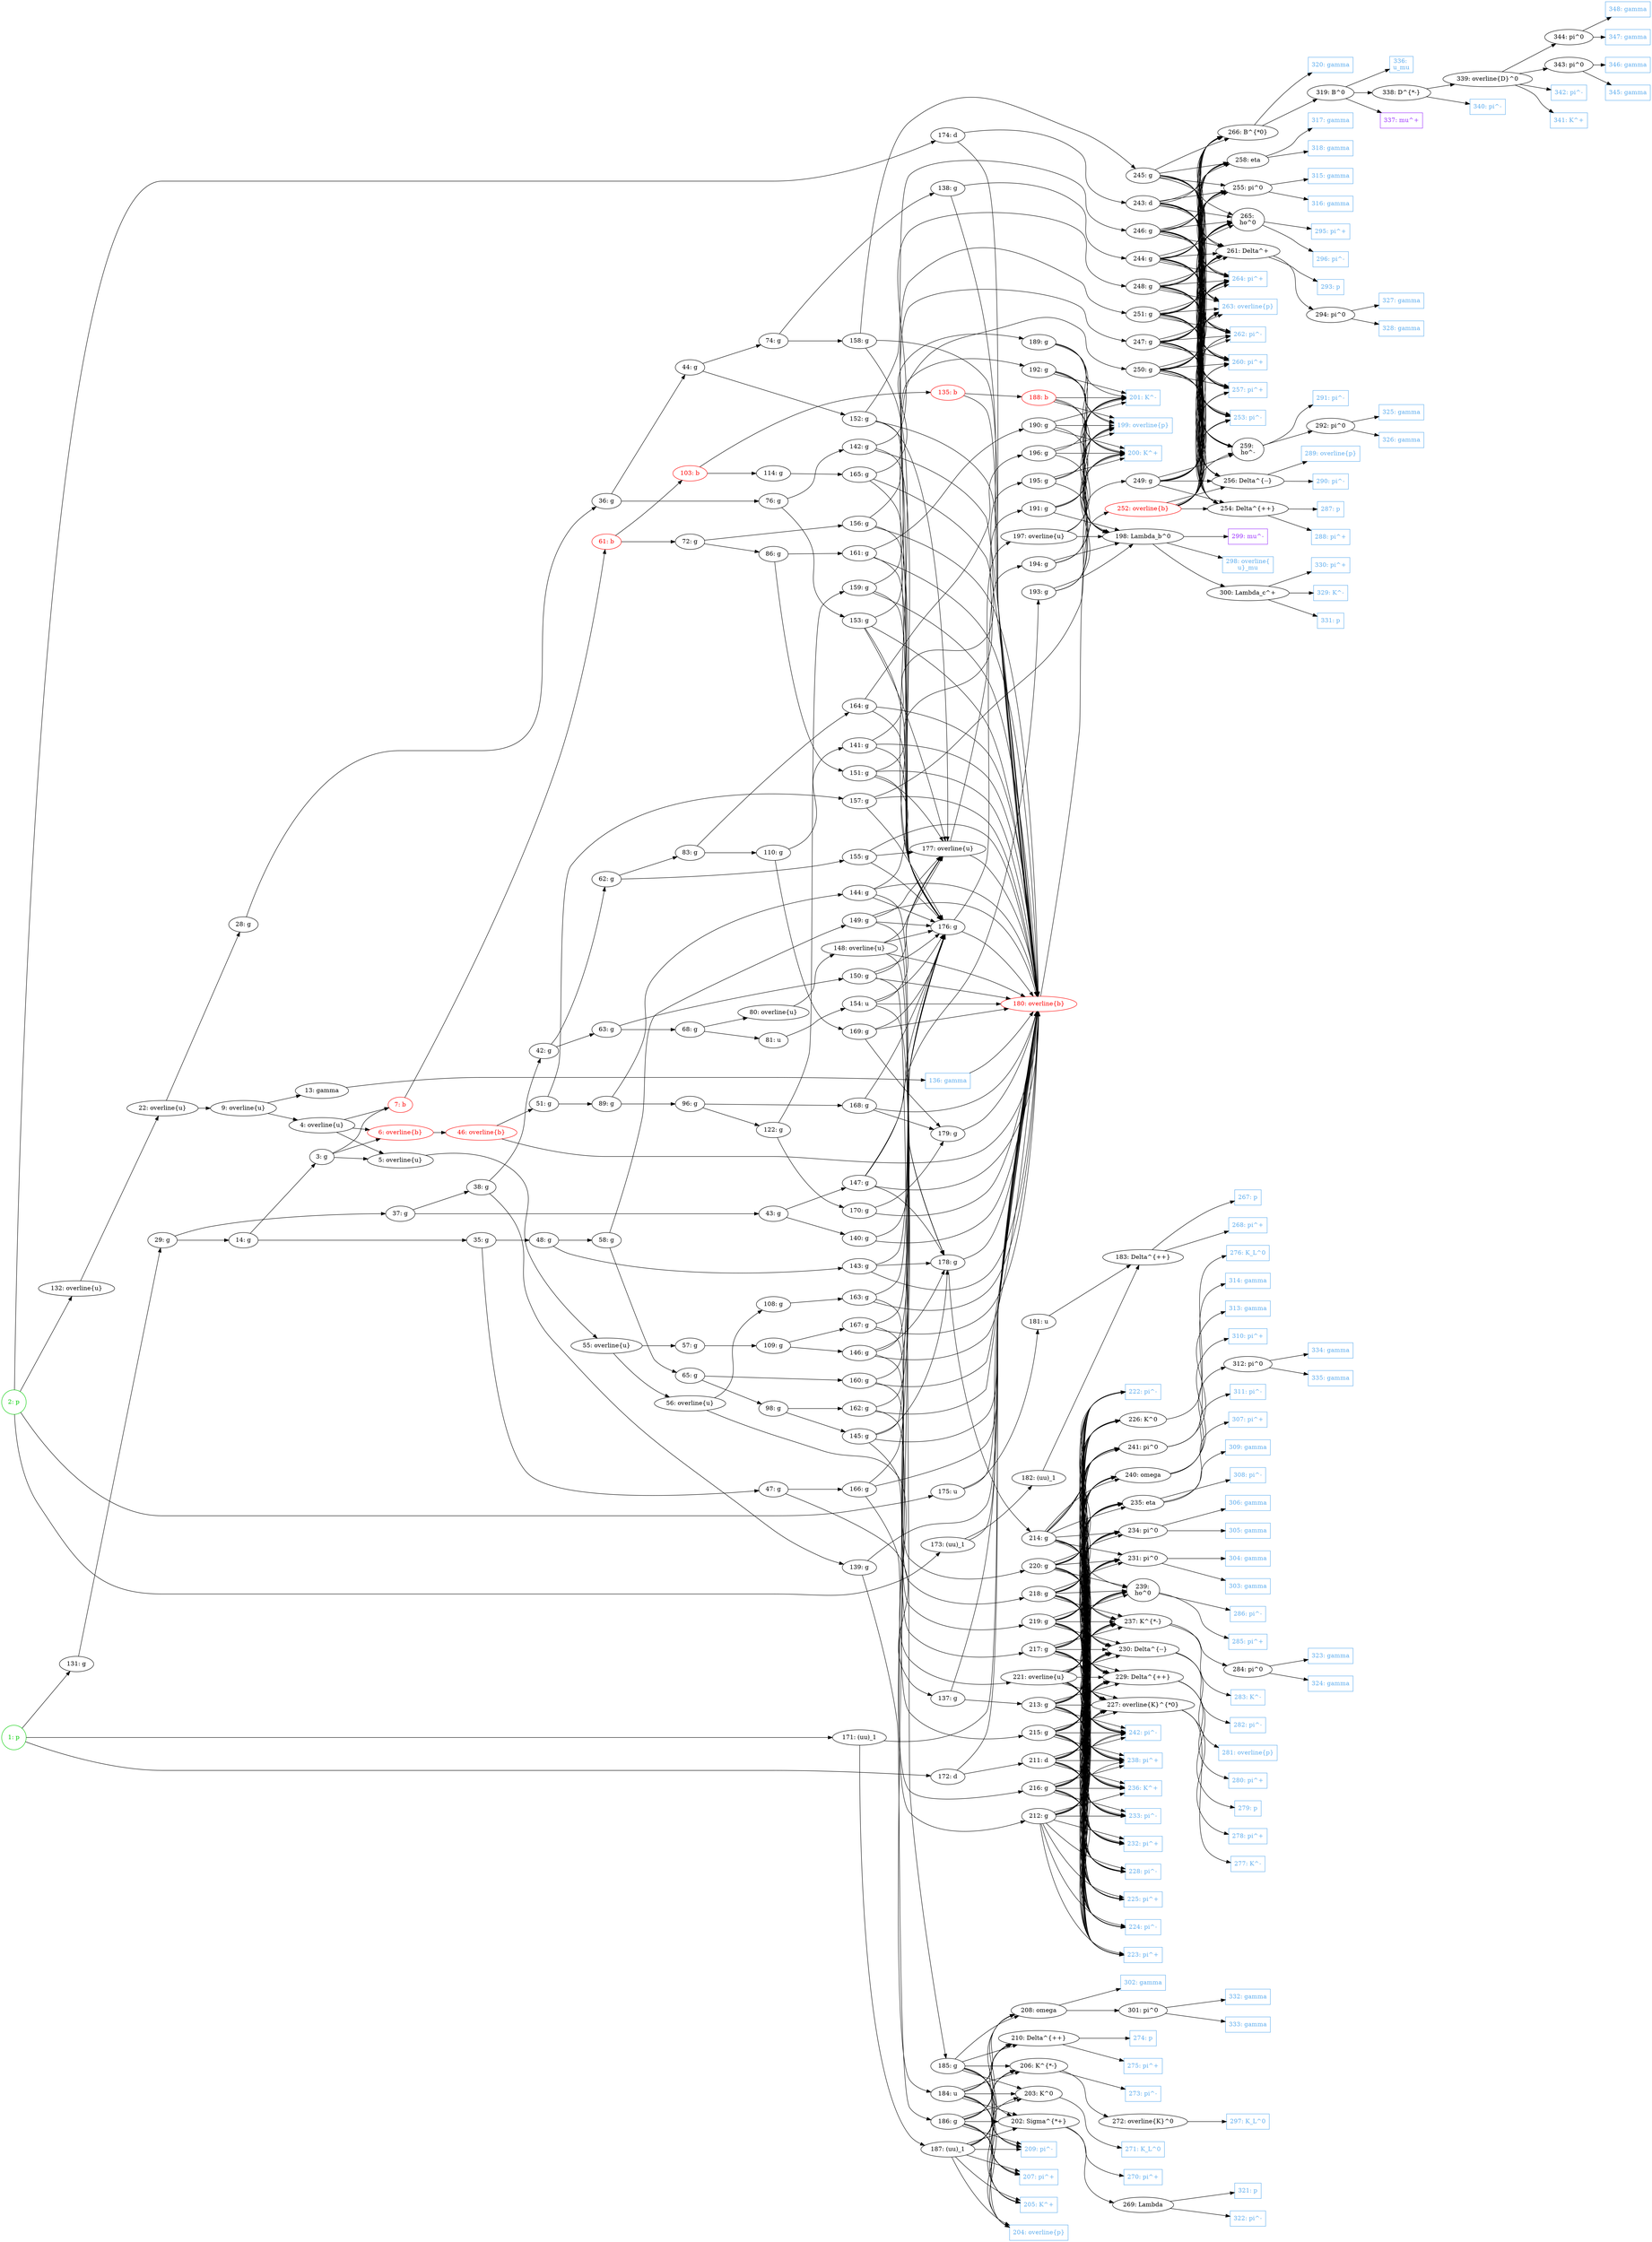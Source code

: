 digraph g {
	rankdir=RL;
	ranksep=0.4
	nodesep=0.4
	// Options just for dot2tex:
	d2tdocpreamble="\usetikzlibrary{decorations.pathmorphing,fit,backgrounds,positioning,calc,decorations.markings}"
	d2tfigpreamble="\tikzset{ 
	every node/.style={circle,draw=black}
	}"
	texmode="math"
	d2tgraphstyle="very thick,scale=0.7,transform shape,execute at end picture={
	% Time arrows
	\draw [->,line width=4bp,arrows={-latex[scale=3]}] ($(current bounding box.north)!0.07!(current bounding box.west)$) -- ($(current bounding box.north)!0.07!(current bounding box.east)$) node [midway,above,label=\Huge \textsc{Time}] {};
	\draw [->,line width=4bp,arrows={-latex[scale=3]}] ($(current bounding box.south)!0.07!(current bounding box.west)$) -- ($(current bounding box.south)!0.07!(current bounding box.east)$) node [midway,above,label=\Huge \textsc{Time}] {};
	}"
	d2tfigpostamble="	% Various regions to highlight
	\begin{scope}[on background layer]
		% Highlight hard process node(s)
		\node[scale=1.42857142857,fill=blue!30,inner sep=20bp,label=above:\Large \textsc{Hard Interaction},fit=(3) (4) (5)]{};
	\end{scope}"
    348 -> { 344 } [dir="back"]
    348 [label="348: \gamma", texlbl="\Large $\gamma$", color="SteelBlue2", fillcolor="SteelBlue2", shape="box", fontcolor="SteelBlue2"] 
    347 -> { 344 } [dir="back"]
    347 [label="347: \gamma", texlbl="\Large $\gamma$", color="SteelBlue2", fillcolor="SteelBlue2", shape="box", fontcolor="SteelBlue2"] 
    346 -> { 343 } [dir="back"]
    346 [label="346: \gamma", texlbl="\Large $\gamma$", color="SteelBlue2", fillcolor="SteelBlue2", shape="box", fontcolor="SteelBlue2"] 
    345 -> { 343 } [dir="back"]
    345 [label="345: \gamma", texlbl="\Large $\gamma$", color="SteelBlue2", fillcolor="SteelBlue2", shape="box", fontcolor="SteelBlue2"] 
    344 -> { 339 } [dir="back"]
    344 [label="344: \pi^0", texlbl="\Large $\pi^0$", color="", fillcolor="", shape="", fontcolor=""] 
    343 -> { 339 } [dir="back"]
    343 [label="343: \pi^0", texlbl="\Large $\pi^0$", color="", fillcolor="", shape="", fontcolor=""] 
    342 -> { 339 } [dir="back"]
    342 [label="342: \pi^-", texlbl="\Large $\pi^-$", color="SteelBlue2", fillcolor="SteelBlue2", shape="box", fontcolor="SteelBlue2"] 
    341 -> { 339 } [dir="back"]
    341 [label="341: K^+", texlbl="\Large $K^+$", color="SteelBlue2", fillcolor="SteelBlue2", shape="box", fontcolor="SteelBlue2"] 
    340 -> { 338 } [dir="back"]
    340 [label="340: \pi^-", texlbl="\Large $\pi^-$", color="SteelBlue2", fillcolor="SteelBlue2", shape="box", fontcolor="SteelBlue2"] 
    339 -> { 338 } [dir="back"]
    339 [label="339: \overline{D}^0", texlbl="\Large $\overline{D}^0$", color="", fillcolor="", shape="", fontcolor=""] 
    338 -> { 319 } [dir="back"]
    338 [label="338: D^{*-}", texlbl="\Large $D^{*-}$", color="", fillcolor="", shape="", fontcolor=""] 
    337 -> { 319 } [dir="back"]
    337 [label="337: \mu^+", texlbl="\Large $\mu^+$", color="Purple1", fillcolor="Purple1", shape="box", fontcolor="Purple1"] 
    336 -> { 319 } [dir="back"]
    336 [label="336: \nu_\mu", texlbl="\Large $\nu_\mu$", color="SteelBlue2", fillcolor="SteelBlue2", shape="box", fontcolor="SteelBlue2"] 
    335 -> { 312 } [dir="back"]
    335 [label="335: \gamma", texlbl="\Large $\gamma$", color="SteelBlue2", fillcolor="SteelBlue2", shape="box", fontcolor="SteelBlue2"] 
    334 -> { 312 } [dir="back"]
    334 [label="334: \gamma", texlbl="\Large $\gamma$", color="SteelBlue2", fillcolor="SteelBlue2", shape="box", fontcolor="SteelBlue2"] 
    333 -> { 301 } [dir="back"]
    333 [label="333: \gamma", texlbl="\Large $\gamma$", color="SteelBlue2", fillcolor="SteelBlue2", shape="box", fontcolor="SteelBlue2"] 
    332 -> { 301 } [dir="back"]
    332 [label="332: \gamma", texlbl="\Large $\gamma$", color="SteelBlue2", fillcolor="SteelBlue2", shape="box", fontcolor="SteelBlue2"] 
    331 -> { 300 } [dir="back"]
    331 [label="331: p", texlbl="\Large $p$", color="SteelBlue2", fillcolor="SteelBlue2", shape="box", fontcolor="SteelBlue2"] 
    330 -> { 300 } [dir="back"]
    330 [label="330: \pi^+", texlbl="\Large $\pi^+$", color="SteelBlue2", fillcolor="SteelBlue2", shape="box", fontcolor="SteelBlue2"] 
    329 -> { 300 } [dir="back"]
    329 [label="329: K^-", texlbl="\Large $K^-$", color="SteelBlue2", fillcolor="SteelBlue2", shape="box", fontcolor="SteelBlue2"] 
    328 -> { 294 } [dir="back"]
    328 [label="328: \gamma", texlbl="\Large $\gamma$", color="SteelBlue2", fillcolor="SteelBlue2", shape="box", fontcolor="SteelBlue2"] 
    327 -> { 294 } [dir="back"]
    327 [label="327: \gamma", texlbl="\Large $\gamma$", color="SteelBlue2", fillcolor="SteelBlue2", shape="box", fontcolor="SteelBlue2"] 
    326 -> { 292 } [dir="back"]
    326 [label="326: \gamma", texlbl="\Large $\gamma$", color="SteelBlue2", fillcolor="SteelBlue2", shape="box", fontcolor="SteelBlue2"] 
    325 -> { 292 } [dir="back"]
    325 [label="325: \gamma", texlbl="\Large $\gamma$", color="SteelBlue2", fillcolor="SteelBlue2", shape="box", fontcolor="SteelBlue2"] 
    324 -> { 284 } [dir="back"]
    324 [label="324: \gamma", texlbl="\Large $\gamma$", color="SteelBlue2", fillcolor="SteelBlue2", shape="box", fontcolor="SteelBlue2"] 
    323 -> { 284 } [dir="back"]
    323 [label="323: \gamma", texlbl="\Large $\gamma$", color="SteelBlue2", fillcolor="SteelBlue2", shape="box", fontcolor="SteelBlue2"] 
    322 -> { 269 } [dir="back"]
    322 [label="322: \pi^-", texlbl="\Large $\pi^-$", color="SteelBlue2", fillcolor="SteelBlue2", shape="box", fontcolor="SteelBlue2"] 
    321 -> { 269 } [dir="back"]
    321 [label="321: p", texlbl="\Large $p$", color="SteelBlue2", fillcolor="SteelBlue2", shape="box", fontcolor="SteelBlue2"] 
    320 -> { 266 } [dir="back"]
    320 [label="320: \gamma", texlbl="\Large $\gamma$", color="SteelBlue2", fillcolor="SteelBlue2", shape="box", fontcolor="SteelBlue2"] 
    319 -> { 266 } [dir="back"]
    319 [label="319: B^0", texlbl="\Large $B^0$", color="", fillcolor="", shape="", fontcolor=""] 
    318 -> { 258 } [dir="back"]
    318 [label="318: \gamma", texlbl="\Large $\gamma$", color="SteelBlue2", fillcolor="SteelBlue2", shape="box", fontcolor="SteelBlue2"] 
    317 -> { 258 } [dir="back"]
    317 [label="317: \gamma", texlbl="\Large $\gamma$", color="SteelBlue2", fillcolor="SteelBlue2", shape="box", fontcolor="SteelBlue2"] 
    316 -> { 255 } [dir="back"]
    316 [label="316: \gamma", texlbl="\Large $\gamma$", color="SteelBlue2", fillcolor="SteelBlue2", shape="box", fontcolor="SteelBlue2"] 
    315 -> { 255 } [dir="back"]
    315 [label="315: \gamma", texlbl="\Large $\gamma$", color="SteelBlue2", fillcolor="SteelBlue2", shape="box", fontcolor="SteelBlue2"] 
    314 -> { 241 } [dir="back"]
    314 [label="314: \gamma", texlbl="\Large $\gamma$", color="SteelBlue2", fillcolor="SteelBlue2", shape="box", fontcolor="SteelBlue2"] 
    313 -> { 241 } [dir="back"]
    313 [label="313: \gamma", texlbl="\Large $\gamma$", color="SteelBlue2", fillcolor="SteelBlue2", shape="box", fontcolor="SteelBlue2"] 
    312 -> { 240 } [dir="back"]
    312 [label="312: \pi^0", texlbl="\Large $\pi^0$", color="", fillcolor="", shape="", fontcolor=""] 
    311 -> { 240 } [dir="back"]
    311 [label="311: \pi^-", texlbl="\Large $\pi^-$", color="SteelBlue2", fillcolor="SteelBlue2", shape="box", fontcolor="SteelBlue2"] 
    310 -> { 240 } [dir="back"]
    310 [label="310: \pi^+", texlbl="\Large $\pi^+$", color="SteelBlue2", fillcolor="SteelBlue2", shape="box", fontcolor="SteelBlue2"] 
    309 -> { 235 } [dir="back"]
    309 [label="309: \gamma", texlbl="\Large $\gamma$", color="SteelBlue2", fillcolor="SteelBlue2", shape="box", fontcolor="SteelBlue2"] 
    308 -> { 235 } [dir="back"]
    308 [label="308: \pi^-", texlbl="\Large $\pi^-$", color="SteelBlue2", fillcolor="SteelBlue2", shape="box", fontcolor="SteelBlue2"] 
    307 -> { 235 } [dir="back"]
    307 [label="307: \pi^+", texlbl="\Large $\pi^+$", color="SteelBlue2", fillcolor="SteelBlue2", shape="box", fontcolor="SteelBlue2"] 
    306 -> { 234 } [dir="back"]
    306 [label="306: \gamma", texlbl="\Large $\gamma$", color="SteelBlue2", fillcolor="SteelBlue2", shape="box", fontcolor="SteelBlue2"] 
    305 -> { 234 } [dir="back"]
    305 [label="305: \gamma", texlbl="\Large $\gamma$", color="SteelBlue2", fillcolor="SteelBlue2", shape="box", fontcolor="SteelBlue2"] 
    304 -> { 231 } [dir="back"]
    304 [label="304: \gamma", texlbl="\Large $\gamma$", color="SteelBlue2", fillcolor="SteelBlue2", shape="box", fontcolor="SteelBlue2"] 
    303 -> { 231 } [dir="back"]
    303 [label="303: \gamma", texlbl="\Large $\gamma$", color="SteelBlue2", fillcolor="SteelBlue2", shape="box", fontcolor="SteelBlue2"] 
    302 -> { 208 } [dir="back"]
    302 [label="302: \gamma", texlbl="\Large $\gamma$", color="SteelBlue2", fillcolor="SteelBlue2", shape="box", fontcolor="SteelBlue2"] 
    301 -> { 208 } [dir="back"]
    301 [label="301: \pi^0", texlbl="\Large $\pi^0$", color="", fillcolor="", shape="", fontcolor=""] 
    300 -> { 198 } [dir="back"]
    300 [label="300: \Lambda_c^+", texlbl="\Large $\Lambda_c^+$", color="", fillcolor="", shape="", fontcolor=""] 
    299 -> { 198 } [dir="back"]
    299 [label="299: \mu^-", texlbl="\Large $\mu^-$", color="Purple1", fillcolor="Purple1", shape="box", fontcolor="Purple1"] 
    298 -> { 198 } [dir="back"]
    298 [label="298: \overline{\nu}_\mu", texlbl="\Large $\overline{\nu}_\mu$", color="SteelBlue2", fillcolor="SteelBlue2", shape="box", fontcolor="SteelBlue2"] 
    297 -> { 272 } [dir="back"]
    297 [label="297: K_L^0", texlbl="\Large $K_L^0$", color="SteelBlue2", fillcolor="SteelBlue2", shape="box", fontcolor="SteelBlue2"] 
    296 -> { 265 } [dir="back"]
    296 [label="296: \pi^-", texlbl="\Large $\pi^-$", color="SteelBlue2", fillcolor="SteelBlue2", shape="box", fontcolor="SteelBlue2"] 
    295 -> { 265 } [dir="back"]
    295 [label="295: \pi^+", texlbl="\Large $\pi^+$", color="SteelBlue2", fillcolor="SteelBlue2", shape="box", fontcolor="SteelBlue2"] 
    294 -> { 261 } [dir="back"]
    294 [label="294: \pi^0", texlbl="\Large $\pi^0$", color="", fillcolor="", shape="", fontcolor=""] 
    293 -> { 261 } [dir="back"]
    293 [label="293: p", texlbl="\Large $p$", color="SteelBlue2", fillcolor="SteelBlue2", shape="box", fontcolor="SteelBlue2"] 
    292 -> { 259 } [dir="back"]
    292 [label="292: \pi^0", texlbl="\Large $\pi^0$", color="", fillcolor="", shape="", fontcolor=""] 
    291 -> { 259 } [dir="back"]
    291 [label="291: \pi^-", texlbl="\Large $\pi^-$", color="SteelBlue2", fillcolor="SteelBlue2", shape="box", fontcolor="SteelBlue2"] 
    290 -> { 256 } [dir="back"]
    290 [label="290: \pi^-", texlbl="\Large $\pi^-$", color="SteelBlue2", fillcolor="SteelBlue2", shape="box", fontcolor="SteelBlue2"] 
    289 -> { 256 } [dir="back"]
    289 [label="289: \overline{p}", texlbl="\Large $\overline{p}$", color="SteelBlue2", fillcolor="SteelBlue2", shape="box", fontcolor="SteelBlue2"] 
    288 -> { 254 } [dir="back"]
    288 [label="288: \pi^+", texlbl="\Large $\pi^+$", color="SteelBlue2", fillcolor="SteelBlue2", shape="box", fontcolor="SteelBlue2"] 
    287 -> { 254 } [dir="back"]
    287 [label="287: p", texlbl="\Large $p$", color="SteelBlue2", fillcolor="SteelBlue2", shape="box", fontcolor="SteelBlue2"] 
    286 -> { 239 } [dir="back"]
    286 [label="286: \pi^-", texlbl="\Large $\pi^-$", color="SteelBlue2", fillcolor="SteelBlue2", shape="box", fontcolor="SteelBlue2"] 
    285 -> { 239 } [dir="back"]
    285 [label="285: \pi^+", texlbl="\Large $\pi^+$", color="SteelBlue2", fillcolor="SteelBlue2", shape="box", fontcolor="SteelBlue2"] 
    284 -> { 237 } [dir="back"]
    284 [label="284: \pi^0", texlbl="\Large $\pi^0$", color="", fillcolor="", shape="", fontcolor=""] 
    283 -> { 237 } [dir="back"]
    283 [label="283: K^-", texlbl="\Large $K^-$", color="SteelBlue2", fillcolor="SteelBlue2", shape="box", fontcolor="SteelBlue2"] 
    282 -> { 230 } [dir="back"]
    282 [label="282: \pi^-", texlbl="\Large $\pi^-$", color="SteelBlue2", fillcolor="SteelBlue2", shape="box", fontcolor="SteelBlue2"] 
    281 -> { 230 } [dir="back"]
    281 [label="281: \overline{p}", texlbl="\Large $\overline{p}$", color="SteelBlue2", fillcolor="SteelBlue2", shape="box", fontcolor="SteelBlue2"] 
    280 -> { 229 } [dir="back"]
    280 [label="280: \pi^+", texlbl="\Large $\pi^+$", color="SteelBlue2", fillcolor="SteelBlue2", shape="box", fontcolor="SteelBlue2"] 
    279 -> { 229 } [dir="back"]
    279 [label="279: p", texlbl="\Large $p$", color="SteelBlue2", fillcolor="SteelBlue2", shape="box", fontcolor="SteelBlue2"] 
    278 -> { 227 } [dir="back"]
    278 [label="278: \pi^+", texlbl="\Large $\pi^+$", color="SteelBlue2", fillcolor="SteelBlue2", shape="box", fontcolor="SteelBlue2"] 
    277 -> { 227 } [dir="back"]
    277 [label="277: K^-", texlbl="\Large $K^-$", color="SteelBlue2", fillcolor="SteelBlue2", shape="box", fontcolor="SteelBlue2"] 
    276 -> { 226 } [dir="back"]
    276 [label="276: K_L^0", texlbl="\Large $K_L^0$", color="SteelBlue2", fillcolor="SteelBlue2", shape="box", fontcolor="SteelBlue2"] 
    275 -> { 210 } [dir="back"]
    275 [label="275: \pi^+", texlbl="\Large $\pi^+$", color="SteelBlue2", fillcolor="SteelBlue2", shape="box", fontcolor="SteelBlue2"] 
    274 -> { 210 } [dir="back"]
    274 [label="274: p", texlbl="\Large $p$", color="SteelBlue2", fillcolor="SteelBlue2", shape="box", fontcolor="SteelBlue2"] 
    273 -> { 206 } [dir="back"]
    273 [label="273: \pi^-", texlbl="\Large $\pi^-$", color="SteelBlue2", fillcolor="SteelBlue2", shape="box", fontcolor="SteelBlue2"] 
    272 -> { 206 } [dir="back"]
    272 [label="272: \overline{K}^0", texlbl="\Large $\overline{K}^0$", color="", fillcolor="", shape="", fontcolor=""] 
    271 -> { 203 } [dir="back"]
    271 [label="271: K_L^0", texlbl="\Large $K_L^0$", color="SteelBlue2", fillcolor="SteelBlue2", shape="box", fontcolor="SteelBlue2"] 
    270 -> { 202 } [dir="back"]
    270 [label="270: \pi^+", texlbl="\Large $\pi^+$", color="SteelBlue2", fillcolor="SteelBlue2", shape="box", fontcolor="SteelBlue2"] 
    269 -> { 202 } [dir="back"]
    269 [label="269: \Lambda", texlbl="\Large $\Lambda$", color="", fillcolor="", shape="", fontcolor=""] 
    268 -> { 183 } [dir="back"]
    268 [label="268: \pi^+", texlbl="\Large $\pi^+$", color="SteelBlue2", fillcolor="SteelBlue2", shape="box", fontcolor="SteelBlue2"] 
    267 -> { 183 } [dir="back"]
    267 [label="267: p", texlbl="\Large $p$", color="SteelBlue2", fillcolor="SteelBlue2", shape="box", fontcolor="SteelBlue2"] 
    266 -> { 243 244 245 246 247 248 249 250 251 252 } [dir="back"]
    266 [label="266: B^{*0}", texlbl="\Large $B^{*0}$", color="", fillcolor="", shape="", fontcolor=""] 
    265 -> { 243 244 245 246 247 248 249 250 251 252 } [dir="back"]
    265 [label="265: \rho^0", texlbl="\Large $\rho^0$", color="", fillcolor="", shape="", fontcolor=""] 
    264 -> { 243 244 245 246 247 248 249 250 251 252 } [dir="back"]
    264 [label="264: \pi^+", texlbl="\Large $\pi^+$", color="SteelBlue2", fillcolor="SteelBlue2", shape="box", fontcolor="SteelBlue2"] 
    263 -> { 243 244 245 246 247 248 249 250 251 252 } [dir="back"]
    263 [label="263: \overline{p}", texlbl="\Large $\overline{p}$", color="SteelBlue2", fillcolor="SteelBlue2", shape="box", fontcolor="SteelBlue2"] 
    262 -> { 243 244 245 246 247 248 249 250 251 252 } [dir="back"]
    262 [label="262: \pi^-", texlbl="\Large $\pi^-$", color="SteelBlue2", fillcolor="SteelBlue2", shape="box", fontcolor="SteelBlue2"] 
    261 -> { 243 244 245 246 247 248 249 250 251 252 } [dir="back"]
    261 [label="261: \Delta^+", texlbl="\Large $\Delta^+$", color="", fillcolor="", shape="", fontcolor=""] 
    260 -> { 243 244 245 246 247 248 249 250 251 252 } [dir="back"]
    260 [label="260: \pi^+", texlbl="\Large $\pi^+$", color="SteelBlue2", fillcolor="SteelBlue2", shape="box", fontcolor="SteelBlue2"] 
    259 -> { 243 244 245 246 247 248 249 250 251 252 } [dir="back"]
    259 [label="259: \rho^-", texlbl="\Large $\rho^-$", color="", fillcolor="", shape="", fontcolor=""] 
    258 -> { 243 244 245 246 247 248 249 250 251 252 } [dir="back"]
    258 [label="258: \eta", texlbl="\Large $\eta$", color="", fillcolor="", shape="", fontcolor=""] 
    257 -> { 243 244 245 246 247 248 249 250 251 252 } [dir="back"]
    257 [label="257: \pi^+", texlbl="\Large $\pi^+$", color="SteelBlue2", fillcolor="SteelBlue2", shape="box", fontcolor="SteelBlue2"] 
    256 -> { 243 244 245 246 247 248 249 250 251 252 } [dir="back"]
    256 [label="256: \Delta^{--}", texlbl="\Large $\Delta^{--}$", color="", fillcolor="", shape="", fontcolor=""] 
    255 -> { 243 244 245 246 247 248 249 250 251 252 } [dir="back"]
    255 [label="255: \pi^0", texlbl="\Large $\pi^0$", color="", fillcolor="", shape="", fontcolor=""] 
    254 -> { 243 244 245 246 247 248 249 250 251 252 } [dir="back"]
    254 [label="254: \Delta^{++}", texlbl="\Large $\Delta^{++}$", color="", fillcolor="", shape="", fontcolor=""] 
    253 -> { 243 244 245 246 247 248 249 250 251 252 } [dir="back"]
    253 [label="253: \pi^-", texlbl="\Large $\pi^-$", color="SteelBlue2", fillcolor="SteelBlue2", shape="box", fontcolor="SteelBlue2"] 
    252 -> { 180 } [dir="back"]
    252 [label="252: \overline{b}", texlbl="\Large $\overline{b}$", color="red", fillcolor="red", shape="", fontcolor="red"] 
    251 -> { 159 } [dir="back"]
    251 [label="251: g", texlbl="\Large $g$", color="", fillcolor="", shape="", fontcolor=""] 
    250 -> { 144 } [dir="back"]
    250 [label="250: g", texlbl="\Large $g$", color="", fillcolor="", shape="", fontcolor=""] 
    249 -> { 157 } [dir="back"]
    249 [label="249: g", texlbl="\Large $g$", color="", fillcolor="", shape="", fontcolor=""] 
    248 -> { 142 } [dir="back"]
    248 [label="248: g", texlbl="\Large $g$", color="", fillcolor="", shape="", fontcolor=""] 
    247 -> { 153 } [dir="back"]
    247 [label="247: g", texlbl="\Large $g$", color="", fillcolor="", shape="", fontcolor=""] 
    246 -> { 152 } [dir="back"]
    246 [label="246: g", texlbl="\Large $g$", color="", fillcolor="", shape="", fontcolor=""] 
    245 -> { 158 } [dir="back"]
    245 [label="245: g", texlbl="\Large $g$", color="", fillcolor="", shape="", fontcolor=""] 
    244 -> { 138 } [dir="back"]
    244 [label="244: g", texlbl="\Large $g$", color="", fillcolor="", shape="", fontcolor=""] 
    243 -> { 174 } [dir="back"]
    243 [label="243: d", texlbl="\Large $d$", color="", fillcolor="", shape="", fontcolor=""] 
    242 -> { 211 212 213 214 215 216 217 218 219 220 221 } [dir="back"]
    242 [label="242: \pi^-", texlbl="\Large $\pi^-$", color="SteelBlue2", fillcolor="SteelBlue2", shape="box", fontcolor="SteelBlue2"] 
    241 -> { 211 212 213 214 215 216 217 218 219 220 221 } [dir="back"]
    241 [label="241: \pi^0", texlbl="\Large $\pi^0$", color="", fillcolor="", shape="", fontcolor=""] 
    240 -> { 211 212 213 214 215 216 217 218 219 220 221 } [dir="back"]
    240 [label="240: \omega", texlbl="\Large $\omega$", color="", fillcolor="", shape="", fontcolor=""] 
    239 -> { 211 212 213 214 215 216 217 218 219 220 221 } [dir="back"]
    239 [label="239: \rho^0", texlbl="\Large $\rho^0$", color="", fillcolor="", shape="", fontcolor=""] 
    238 -> { 211 212 213 214 215 216 217 218 219 220 221 } [dir="back"]
    238 [label="238: \pi^+", texlbl="\Large $\pi^+$", color="SteelBlue2", fillcolor="SteelBlue2", shape="box", fontcolor="SteelBlue2"] 
    237 -> { 211 212 213 214 215 216 217 218 219 220 221 } [dir="back"]
    237 [label="237: K^{*-}", texlbl="\Large $K^{*-}$", color="", fillcolor="", shape="", fontcolor=""] 
    236 -> { 211 212 213 214 215 216 217 218 219 220 221 } [dir="back"]
    236 [label="236: K^+", texlbl="\Large $K^+$", color="SteelBlue2", fillcolor="SteelBlue2", shape="box", fontcolor="SteelBlue2"] 
    235 -> { 211 212 213 214 215 216 217 218 219 220 221 } [dir="back"]
    235 [label="235: \eta", texlbl="\Large $\eta$", color="", fillcolor="", shape="", fontcolor=""] 
    234 -> { 211 212 213 214 215 216 217 218 219 220 221 } [dir="back"]
    234 [label="234: \pi^0", texlbl="\Large $\pi^0$", color="", fillcolor="", shape="", fontcolor=""] 
    233 -> { 211 212 213 214 215 216 217 218 219 220 221 } [dir="back"]
    233 [label="233: \pi^-", texlbl="\Large $\pi^-$", color="SteelBlue2", fillcolor="SteelBlue2", shape="box", fontcolor="SteelBlue2"] 
    232 -> { 211 212 213 214 215 216 217 218 219 220 221 } [dir="back"]
    232 [label="232: \pi^+", texlbl="\Large $\pi^+$", color="SteelBlue2", fillcolor="SteelBlue2", shape="box", fontcolor="SteelBlue2"] 
    231 -> { 211 212 213 214 215 216 217 218 219 220 221 } [dir="back"]
    231 [label="231: \pi^0", texlbl="\Large $\pi^0$", color="", fillcolor="", shape="", fontcolor=""] 
    230 -> { 211 212 213 214 215 216 217 218 219 220 221 } [dir="back"]
    230 [label="230: \Delta^{--}", texlbl="\Large $\Delta^{--}$", color="", fillcolor="", shape="", fontcolor=""] 
    229 -> { 211 212 213 214 215 216 217 218 219 220 221 } [dir="back"]
    229 [label="229: \Delta^{++}", texlbl="\Large $\Delta^{++}$", color="", fillcolor="", shape="", fontcolor=""] 
    228 -> { 211 212 213 214 215 216 217 218 219 220 221 } [dir="back"]
    228 [label="228: \pi^-", texlbl="\Large $\pi^-$", color="SteelBlue2", fillcolor="SteelBlue2", shape="box", fontcolor="SteelBlue2"] 
    227 -> { 211 212 213 214 215 216 217 218 219 220 221 } [dir="back"]
    227 [label="227: \overline{K}^{*0}", texlbl="\Large $\overline{K}^{*0}$", color="", fillcolor="", shape="", fontcolor=""] 
    226 -> { 211 212 213 214 215 216 217 218 219 220 221 } [dir="back"]
    226 [label="226: K^0", texlbl="\Large $K^0$", color="", fillcolor="", shape="", fontcolor=""] 
    225 -> { 211 212 213 214 215 216 217 218 219 220 221 } [dir="back"]
    225 [label="225: \pi^+", texlbl="\Large $\pi^+$", color="SteelBlue2", fillcolor="SteelBlue2", shape="box", fontcolor="SteelBlue2"] 
    224 -> { 211 212 213 214 215 216 217 218 219 220 221 } [dir="back"]
    224 [label="224: \pi^-", texlbl="\Large $\pi^-$", color="SteelBlue2", fillcolor="SteelBlue2", shape="box", fontcolor="SteelBlue2"] 
    223 -> { 211 212 213 214 215 216 217 218 219 220 221 } [dir="back"]
    223 [label="223: \pi^+", texlbl="\Large $\pi^+$", color="SteelBlue2", fillcolor="SteelBlue2", shape="box", fontcolor="SteelBlue2"] 
    222 -> { 211 212 213 214 215 216 217 218 219 220 221 } [dir="back"]
    222 [label="222: \pi^-", texlbl="\Large $\pi^-$", color="SteelBlue2", fillcolor="SteelBlue2", shape="box", fontcolor="SteelBlue2"] 
    221 -> { 56 } [dir="back"]
    221 [label="221: \overline{u}", texlbl="\Large $\overline{u}$", color="", fillcolor="", shape="", fontcolor=""] 
    220 -> { 163 } [dir="back"]
    220 [label="220: g", texlbl="\Large $g$", color="", fillcolor="", shape="", fontcolor=""] 
    219 -> { 146 } [dir="back"]
    219 [label="219: g", texlbl="\Large $g$", color="", fillcolor="", shape="", fontcolor=""] 
    218 -> { 167 } [dir="back"]
    218 [label="218: g", texlbl="\Large $g$", color="", fillcolor="", shape="", fontcolor=""] 
    217 -> { 160 } [dir="back"]
    217 [label="217: g", texlbl="\Large $g$", color="", fillcolor="", shape="", fontcolor=""] 
    216 -> { 145 } [dir="back"]
    216 [label="216: g", texlbl="\Large $g$", color="", fillcolor="", shape="", fontcolor=""] 
    215 -> { 162 } [dir="back"]
    215 [label="215: g", texlbl="\Large $g$", color="", fillcolor="", shape="", fontcolor=""] 
    214 -> { 178 } [dir="back"]
    214 [label="214: g", texlbl="\Large $g$", color="", fillcolor="", shape="", fontcolor=""] 
    213 -> { 137 } [dir="back"]
    213 [label="213: g", texlbl="\Large $g$", color="", fillcolor="", shape="", fontcolor=""] 
    212 -> { 166 } [dir="back"]
    212 [label="212: g", texlbl="\Large $g$", color="", fillcolor="", shape="", fontcolor=""] 
    211 -> { 172 } [dir="back"]
    211 [label="211: d", texlbl="\Large $d$", color="", fillcolor="", shape="", fontcolor=""] 
    210 -> { 184 185 186 187 } [dir="back"]
    210 [label="210: \Delta^{++}", texlbl="\Large $\Delta^{++}$", color="", fillcolor="", shape="", fontcolor=""] 
    209 -> { 184 185 186 187 } [dir="back"]
    209 [label="209: \pi^-", texlbl="\Large $\pi^-$", color="SteelBlue2", fillcolor="SteelBlue2", shape="box", fontcolor="SteelBlue2"] 
    208 -> { 184 185 186 187 } [dir="back"]
    208 [label="208: \omega", texlbl="\Large $\omega$", color="", fillcolor="", shape="", fontcolor=""] 
    207 -> { 184 185 186 187 } [dir="back"]
    207 [label="207: \pi^+", texlbl="\Large $\pi^+$", color="SteelBlue2", fillcolor="SteelBlue2", shape="box", fontcolor="SteelBlue2"] 
    206 -> { 184 185 186 187 } [dir="back"]
    206 [label="206: K^{*-}", texlbl="\Large $K^{*-}$", color="", fillcolor="", shape="", fontcolor=""] 
    205 -> { 184 185 186 187 } [dir="back"]
    205 [label="205: K^+", texlbl="\Large $K^+$", color="SteelBlue2", fillcolor="SteelBlue2", shape="box", fontcolor="SteelBlue2"] 
    204 -> { 184 185 186 187 } [dir="back"]
    204 [label="204: \overline{p}", texlbl="\Large $\overline{p}$", color="SteelBlue2", fillcolor="SteelBlue2", shape="box", fontcolor="SteelBlue2"] 
    203 -> { 184 185 186 187 } [dir="back"]
    203 [label="203: K^0", texlbl="\Large $K^0$", color="", fillcolor="", shape="", fontcolor=""] 
    202 -> { 184 185 186 187 } [dir="back"]
    202 [label="202: \Sigma^{*+}", texlbl="\Large $\Sigma^{*+}$", color="", fillcolor="", shape="", fontcolor=""] 
    201 -> { 188 189 190 191 192 193 194 195 196 197 } [dir="back"]
    201 [label="201: K^-", texlbl="\Large $K^-$", color="SteelBlue2", fillcolor="SteelBlue2", shape="box", fontcolor="SteelBlue2"] 
    200 -> { 188 189 190 191 192 193 194 195 196 197 } [dir="back"]
    200 [label="200: K^+", texlbl="\Large $K^+$", color="SteelBlue2", fillcolor="SteelBlue2", shape="box", fontcolor="SteelBlue2"] 
    199 -> { 188 189 190 191 192 193 194 195 196 197 } [dir="back"]
    199 [label="199: \overline{p}", texlbl="\Large $\overline{p}$", color="SteelBlue2", fillcolor="SteelBlue2", shape="box", fontcolor="SteelBlue2"] 
    198 -> { 188 189 190 191 192 193 194 195 196 197 } [dir="back"]
    198 [label="198: \Lambda_b^0", texlbl="\Large $\Lambda_b^0$", color="", fillcolor="", shape="", fontcolor=""] 
    197 -> { 177 } [dir="back"]
    197 [label="197: \overline{u}", texlbl="\Large $\overline{u}$", color="", fillcolor="", shape="", fontcolor=""] 
    196 -> { 164 } [dir="back"]
    196 [label="196: g", texlbl="\Large $g$", color="", fillcolor="", shape="", fontcolor=""] 
    195 -> { 141 } [dir="back"]
    195 [label="195: g", texlbl="\Large $g$", color="", fillcolor="", shape="", fontcolor=""] 
    194 -> { 176 } [dir="back"]
    194 [label="194: g", texlbl="\Large $g$", color="", fillcolor="", shape="", fontcolor=""] 
    193 -> { 147 } [dir="back"]
    193 [label="193: g", texlbl="\Large $g$", color="", fillcolor="", shape="", fontcolor=""] 
    192 -> { 156 } [dir="back"]
    192 [label="192: g", texlbl="\Large $g$", color="", fillcolor="", shape="", fontcolor=""] 
    191 -> { 151 } [dir="back"]
    191 [label="191: g", texlbl="\Large $g$", color="", fillcolor="", shape="", fontcolor=""] 
    190 -> { 161 } [dir="back"]
    190 [label="190: g", texlbl="\Large $g$", color="", fillcolor="", shape="", fontcolor=""] 
    189 -> { 165 } [dir="back"]
    189 [label="189: g", texlbl="\Large $g$", color="", fillcolor="", shape="", fontcolor=""] 
    188 -> { 135 } [dir="back"]
    188 [label="188: b", texlbl="\Large $b$", color="red", fillcolor="red", shape="", fontcolor="red"] 
    187 -> { 171 } [dir="back"]
    187 [label="187: (uu)_1", texlbl="\Large $(uu)_1$", color="", fillcolor="", shape="", fontcolor=""] 
    186 -> { 139 } [dir="back"]
    186 [label="186: g", texlbl="\Large $g$", color="", fillcolor="", shape="", fontcolor=""] 
    185 -> { 150 } [dir="back"]
    185 [label="185: g", texlbl="\Large $g$", color="", fillcolor="", shape="", fontcolor=""] 
    184 -> { 154 } [dir="back"]
    184 [label="184: u", texlbl="\Large $u$", color="", fillcolor="", shape="", fontcolor=""] 
    183 -> { 181 182 } [dir="back"]
    183 [label="183: \Delta^{++}", texlbl="\Large $\Delta^{++}$", color="", fillcolor="", shape="", fontcolor=""] 
    182 -> { 173 } [dir="back"]
    182 [label="182: (uu)_1", texlbl="\Large $(uu)_1$", color="", fillcolor="", shape="", fontcolor=""] 
    181 -> { 175 } [dir="back"]
    181 [label="181: u", texlbl="\Large $u$", color="", fillcolor="", shape="", fontcolor=""] 
    180 -> { 135 136 137 138 139 140 141 142 143 144 145 146 147 148 149 150 151 152 153 154 155 156 157 158 159 160 161 162 163 164 165 166 167 168 169 170 171 172 173 174 175 176 177 178 179 46 } [dir="back"]
    180 [label="180: \overline{b}", texlbl="\Large $\overline{b}$", color="red", fillcolor="red", shape="", fontcolor="red"] 
    179 -> { 168 169 170 } [dir="back"]
    179 [label="179: g", texlbl="\Large $g$", color="", fillcolor="", shape="", fontcolor=""] 
    178 -> { 143 144 145 146 147 148 149 } [dir="back"]
    178 [label="178: g", texlbl="\Large $g$", color="", fillcolor="", shape="", fontcolor=""] 
    177 -> { 148 149 150 151 152 153 154 155 } [dir="back"]
    177 [label="177: \overline{u}", texlbl="\Large $\overline{u}$", color="", fillcolor="", shape="", fontcolor=""] 
    176 -> { 140 141 142 143 144 145 146 147 148 149 150 151 152 153 154 155 156 157 158 159 160 161 162 163 164 165 166 167 168 169 } [dir="back"]
    176 [label="176: g", texlbl="\Large $g$", color="", fillcolor="", shape="", fontcolor=""] 
    175 -> { 2 } [dir="back"]
    175 [label="175: u", texlbl="\Large $u$", color="", fillcolor="", shape="", fontcolor=""] 
    174 -> { 2 } [dir="back"]
    174 [label="174: d", texlbl="\Large $d$", color="", fillcolor="", shape="", fontcolor=""] 
    173 -> { 2 } [dir="back"]
    173 [label="173: (uu)_1", texlbl="\Large $(uu)_1$", color="", fillcolor="", shape="", fontcolor=""] 
    172 -> { 1 } [dir="back"]
    172 [label="172: d", texlbl="\Large $d$", color="", fillcolor="", shape="", fontcolor=""] 
    171 -> { 1 } [dir="back"]
    171 [label="171: (uu)_1", texlbl="\Large $(uu)_1$", color="", fillcolor="", shape="", fontcolor=""] 
    170 -> { 122 } [dir="back"]
    170 [label="170: g", texlbl="\Large $g$", color="", fillcolor="", shape="", fontcolor=""] 
    169 -> { 110 } [dir="back"]
    169 [label="169: g", texlbl="\Large $g$", color="", fillcolor="", shape="", fontcolor=""] 
    168 -> { 96 } [dir="back"]
    168 [label="168: g", texlbl="\Large $g$", color="", fillcolor="", shape="", fontcolor=""] 
    167 -> { 109 } [dir="back"]
    167 [label="167: g", texlbl="\Large $g$", color="", fillcolor="", shape="", fontcolor=""] 
    166 -> { 47 } [dir="back"]
    166 [label="166: g", texlbl="\Large $g$", color="", fillcolor="", shape="", fontcolor=""] 
    165 -> { 114 } [dir="back"]
    165 [label="165: g", texlbl="\Large $g$", color="", fillcolor="", shape="", fontcolor=""] 
    164 -> { 83 } [dir="back"]
    164 [label="164: g", texlbl="\Large $g$", color="", fillcolor="", shape="", fontcolor=""] 
    163 -> { 108 } [dir="back"]
    163 [label="163: g", texlbl="\Large $g$", color="", fillcolor="", shape="", fontcolor=""] 
    162 -> { 98 } [dir="back"]
    162 [label="162: g", texlbl="\Large $g$", color="", fillcolor="", shape="", fontcolor=""] 
    161 -> { 86 } [dir="back"]
    161 [label="161: g", texlbl="\Large $g$", color="", fillcolor="", shape="", fontcolor=""] 
    160 -> { 65 } [dir="back"]
    160 [label="160: g", texlbl="\Large $g$", color="", fillcolor="", shape="", fontcolor=""] 
    159 -> { 122 } [dir="back"]
    159 [label="159: g", texlbl="\Large $g$", color="", fillcolor="", shape="", fontcolor=""] 
    158 -> { 74 } [dir="back"]
    158 [label="158: g", texlbl="\Large $g$", color="", fillcolor="", shape="", fontcolor=""] 
    157 -> { 51 } [dir="back"]
    157 [label="157: g", texlbl="\Large $g$", color="", fillcolor="", shape="", fontcolor=""] 
    156 -> { 72 } [dir="back"]
    156 [label="156: g", texlbl="\Large $g$", color="", fillcolor="", shape="", fontcolor=""] 
    155 -> { 62 } [dir="back"]
    155 [label="155: g", texlbl="\Large $g$", color="", fillcolor="", shape="", fontcolor=""] 
    154 -> { 81 } [dir="back"]
    154 [label="154: u", texlbl="\Large $u$", color="", fillcolor="", shape="", fontcolor=""] 
    153 -> { 76 } [dir="back"]
    153 [label="153: g", texlbl="\Large $g$", color="", fillcolor="", shape="", fontcolor=""] 
    152 -> { 44 } [dir="back"]
    152 [label="152: g", texlbl="\Large $g$", color="", fillcolor="", shape="", fontcolor=""] 
    151 -> { 86 } [dir="back"]
    151 [label="151: g", texlbl="\Large $g$", color="", fillcolor="", shape="", fontcolor=""] 
    150 -> { 63 } [dir="back"]
    150 [label="150: g", texlbl="\Large $g$", color="", fillcolor="", shape="", fontcolor=""] 
    149 -> { 58 } [dir="back"]
    149 [label="149: g", texlbl="\Large $g$", color="", fillcolor="", shape="", fontcolor=""] 
    148 -> { 80 } [dir="back"]
    148 [label="148: \overline{u}", texlbl="\Large $\overline{u}$", color="", fillcolor="", shape="", fontcolor=""] 
    147 -> { 43 } [dir="back"]
    147 [label="147: g", texlbl="\Large $g$", color="", fillcolor="", shape="", fontcolor=""] 
    146 -> { 109 } [dir="back"]
    146 [label="146: g", texlbl="\Large $g$", color="", fillcolor="", shape="", fontcolor=""] 
    145 -> { 98 } [dir="back"]
    145 [label="145: g", texlbl="\Large $g$", color="", fillcolor="", shape="", fontcolor=""] 
    144 -> { 89 } [dir="back"]
    144 [label="144: g", texlbl="\Large $g$", color="", fillcolor="", shape="", fontcolor=""] 
    143 -> { 48 } [dir="back"]
    143 [label="143: g", texlbl="\Large $g$", color="", fillcolor="", shape="", fontcolor=""] 
    142 -> { 76 } [dir="back"]
    142 [label="142: g", texlbl="\Large $g$", color="", fillcolor="", shape="", fontcolor=""] 
    141 -> { 110 } [dir="back"]
    141 [label="141: g", texlbl="\Large $g$", color="", fillcolor="", shape="", fontcolor=""] 
    140 -> { 43 } [dir="back"]
    140 [label="140: g", texlbl="\Large $g$", color="", fillcolor="", shape="", fontcolor=""] 
    139 -> { 38 } [dir="back"]
    139 [label="139: g", texlbl="\Large $g$", color="", fillcolor="", shape="", fontcolor=""] 
    138 -> { 74 } [dir="back"]
    138 [label="138: g", texlbl="\Large $g$", color="", fillcolor="", shape="", fontcolor=""] 
    137 -> { 47 } [dir="back"]
    137 [label="137: g", texlbl="\Large $g$", color="", fillcolor="", shape="", fontcolor=""] 
    136 -> { 13 } [dir="back"]
    136 [label="136: \gamma", texlbl="\Large $\gamma$", color="SteelBlue2", fillcolor="SteelBlue2", shape="box", fontcolor="SteelBlue2"] 
    135 -> { 103 } [dir="back"]
    135 [label="135: b", texlbl="\Large $b$", color="red", fillcolor="red", shape="", fontcolor="red"] 
    132 -> { 2 } [dir="back"]
    132 [label="132: \overline{u}", texlbl="\Large $\overline{u}$", color="", fillcolor="", shape="", fontcolor=""] 
    131 -> { 1 } [dir="back"]
    131 [label="131: g", texlbl="\Large $g$", color="", fillcolor="", shape="", fontcolor=""] 
    122 -> { 96 } [dir="back"]
    122 [label="122: g", texlbl="\Large $g$", color="", fillcolor="", shape="", fontcolor=""] 
    114 -> { 103 } [dir="back"]
    114 [label="114: g", texlbl="\Large $g$", color="", fillcolor="", shape="", fontcolor=""] 
    110 -> { 83 } [dir="back"]
    110 [label="110: g", texlbl="\Large $g$", color="", fillcolor="", shape="", fontcolor=""] 
    109 -> { 57 } [dir="back"]
    109 [label="109: g", texlbl="\Large $g$", color="", fillcolor="", shape="", fontcolor=""] 
    108 -> { 56 } [dir="back"]
    108 [label="108: g", texlbl="\Large $g$", color="", fillcolor="", shape="", fontcolor=""] 
    103 -> { 61 } [dir="back"]
    103 [label="103: b", texlbl="\Large $b$", color="red", fillcolor="red", shape="", fontcolor="red"] 
    98 -> { 65 } [dir="back"]
    98 [label="98: g", texlbl="\Large $g$", color="", fillcolor="", shape="", fontcolor=""] 
    96 -> { 89 } [dir="back"]
    96 [label="96: g", texlbl="\Large $g$", color="", fillcolor="", shape="", fontcolor=""] 
    89 -> { 51 } [dir="back"]
    89 [label="89: g", texlbl="\Large $g$", color="", fillcolor="", shape="", fontcolor=""] 
    86 -> { 72 } [dir="back"]
    86 [label="86: g", texlbl="\Large $g$", color="", fillcolor="", shape="", fontcolor=""] 
    83 -> { 62 } [dir="back"]
    83 [label="83: g", texlbl="\Large $g$", color="", fillcolor="", shape="", fontcolor=""] 
    81 -> { 68 } [dir="back"]
    81 [label="81: u", texlbl="\Large $u$", color="", fillcolor="", shape="", fontcolor=""] 
    80 -> { 68 } [dir="back"]
    80 [label="80: \overline{u}", texlbl="\Large $\overline{u}$", color="", fillcolor="", shape="", fontcolor=""] 
    76 -> { 36 } [dir="back"]
    76 [label="76: g", texlbl="\Large $g$", color="", fillcolor="", shape="", fontcolor=""] 
    74 -> { 44 } [dir="back"]
    74 [label="74: g", texlbl="\Large $g$", color="", fillcolor="", shape="", fontcolor=""] 
    72 -> { 61 } [dir="back"]
    72 [label="72: g", texlbl="\Large $g$", color="", fillcolor="", shape="", fontcolor=""] 
    68 -> { 63 } [dir="back"]
    68 [label="68: g", texlbl="\Large $g$", color="", fillcolor="", shape="", fontcolor=""] 
    65 -> { 58 } [dir="back"]
    65 [label="65: g", texlbl="\Large $g$", color="", fillcolor="", shape="", fontcolor=""] 
    63 -> { 42 } [dir="back"]
    63 [label="63: g", texlbl="\Large $g$", color="", fillcolor="", shape="", fontcolor=""] 
    62 -> { 42 } [dir="back"]
    62 [label="62: g", texlbl="\Large $g$", color="", fillcolor="", shape="", fontcolor=""] 
    61 -> { 7 } [dir="back"]
    61 [label="61: b", texlbl="\Large $b$", color="red", fillcolor="red", shape="", fontcolor="red"] 
    58 -> { 48 } [dir="back"]
    58 [label="58: g", texlbl="\Large $g$", color="", fillcolor="", shape="", fontcolor=""] 
    57 -> { 55 } [dir="back"]
    57 [label="57: g", texlbl="\Large $g$", color="", fillcolor="", shape="", fontcolor=""] 
    56 -> { 55 } [dir="back"]
    56 [label="56: \overline{u}", texlbl="\Large $\overline{u}$", color="", fillcolor="", shape="", fontcolor=""] 
    55 -> { 5 } [dir="back"]
    55 [label="55: \overline{u}", texlbl="\Large $\overline{u}$", color="", fillcolor="", shape="", fontcolor=""] 
    51 -> { 46 } [dir="back"]
    51 [label="51: g", texlbl="\Large $g$", color="", fillcolor="", shape="", fontcolor=""] 
    48 -> { 35 } [dir="back"]
    48 [label="48: g", texlbl="\Large $g$", color="", fillcolor="", shape="", fontcolor=""] 
    47 -> { 35 } [dir="back"]
    47 [label="47: g", texlbl="\Large $g$", color="", fillcolor="", shape="", fontcolor=""] 
    46 -> { 6 } [dir="back"]
    46 [label="46: \overline{b}", texlbl="\Large $\overline{b}$", color="red", fillcolor="red", shape="", fontcolor="red"] 
    44 -> { 36 } [dir="back"]
    44 [label="44: g", texlbl="\Large $g$", color="", fillcolor="", shape="", fontcolor=""] 
    43 -> { 37 } [dir="back"]
    43 [label="43: g", texlbl="\Large $g$", color="", fillcolor="", shape="", fontcolor=""] 
    42 -> { 38 } [dir="back"]
    42 [label="42: g", texlbl="\Large $g$", color="", fillcolor="", shape="", fontcolor=""] 
    38 -> { 37 } [dir="back"]
    38 [label="38: g", texlbl="\Large $g$", color="", fillcolor="", shape="", fontcolor=""] 
    37 -> { 29 } [dir="back"]
    37 [label="37: g", texlbl="\Large $g$", color="", fillcolor="", shape="", fontcolor=""] 
    36 -> { 28 } [dir="back"]
    36 [label="36: g", texlbl="\Large $g$", color="", fillcolor="", shape="", fontcolor=""] 
    35 -> { 14 } [dir="back"]
    35 [label="35: g", texlbl="\Large $g$", color="", fillcolor="", shape="", fontcolor=""] 
    29 -> { 131 } [dir="back"]
    29 [label="29: g", texlbl="\Large $g$", color="", fillcolor="", shape="", fontcolor=""] 
    28 -> { 22 } [dir="back"]
    28 [label="28: g", texlbl="\Large $g$", color="", fillcolor="", shape="", fontcolor=""] 
    22 -> { 132 } [dir="back"]
    22 [label="22: \overline{u}", texlbl="\Large $\overline{u}$", color="", fillcolor="", shape="", fontcolor=""] 
    14 -> { 29 } [dir="back"]
    14 [label="14: g", texlbl="\Large $g$", color="", fillcolor="", shape="", fontcolor=""] 
    13 -> { 9 } [dir="back"]
    13 [label="13: \gamma", texlbl="\Large $\gamma$", color="", fillcolor="", shape="", fontcolor=""] 
    9 -> { 22 } [dir="back"]
    9 [label="9: \overline{u}", texlbl="\Large $\overline{u}$", color="", fillcolor="", shape="", fontcolor=""] 
    7 -> { 3 4 } [dir="back"]
    7 [label="7: b", texlbl="\Large $b$", color="red", fillcolor="red", shape="", fontcolor="red"] 
    6 -> { 3 4 } [dir="back"]
    6 [label="6: \overline{b}", texlbl="\Large $\overline{b}$", color="red", fillcolor="red", shape="", fontcolor="red"] 
    5 -> { 3 4 } [dir="back"]
    5 [label="5: \overline{u}", texlbl="\Large $\overline{u}$", color="", fillcolor="", shape="", fontcolor=""] 
    4 -> { 9 } [dir="back"]
    4 [label="4: \overline{u}", texlbl="\Large $\overline{u}$", color="", fillcolor="", shape="", fontcolor=""] 
    3 -> { 14 } [dir="back"]
    3 [label="3: g", texlbl="\Large $g$", color="", fillcolor="", shape="", fontcolor=""] 
    2 [label="2: p", texlbl="\Large $p$", color="Green3", fillcolor="Green3", shape="circle", fontcolor="Green3"] 
    1 [label="1: p", texlbl="\Large $p$", color="Green3", fillcolor="Green3", shape="circle", fontcolor="Green3"] 
  {rank=same;1 2} // Put initial particles on same level
}